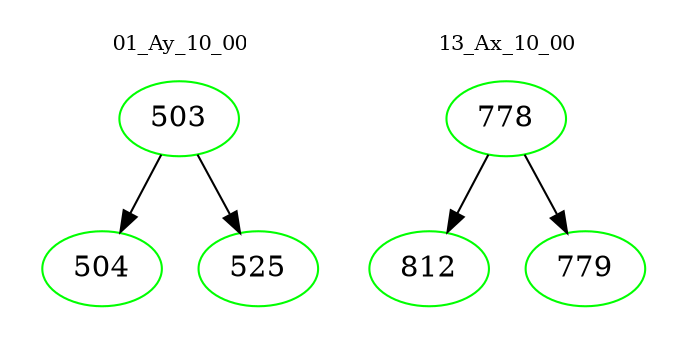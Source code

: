digraph{
subgraph cluster_0 {
color = white
label = "01_Ay_10_00";
fontsize=10;
T0_503 [label="503", color="green"]
T0_503 -> T0_504 [color="black"]
T0_504 [label="504", color="green"]
T0_503 -> T0_525 [color="black"]
T0_525 [label="525", color="green"]
}
subgraph cluster_1 {
color = white
label = "13_Ax_10_00";
fontsize=10;
T1_778 [label="778", color="green"]
T1_778 -> T1_812 [color="black"]
T1_812 [label="812", color="green"]
T1_778 -> T1_779 [color="black"]
T1_779 [label="779", color="green"]
}
}

